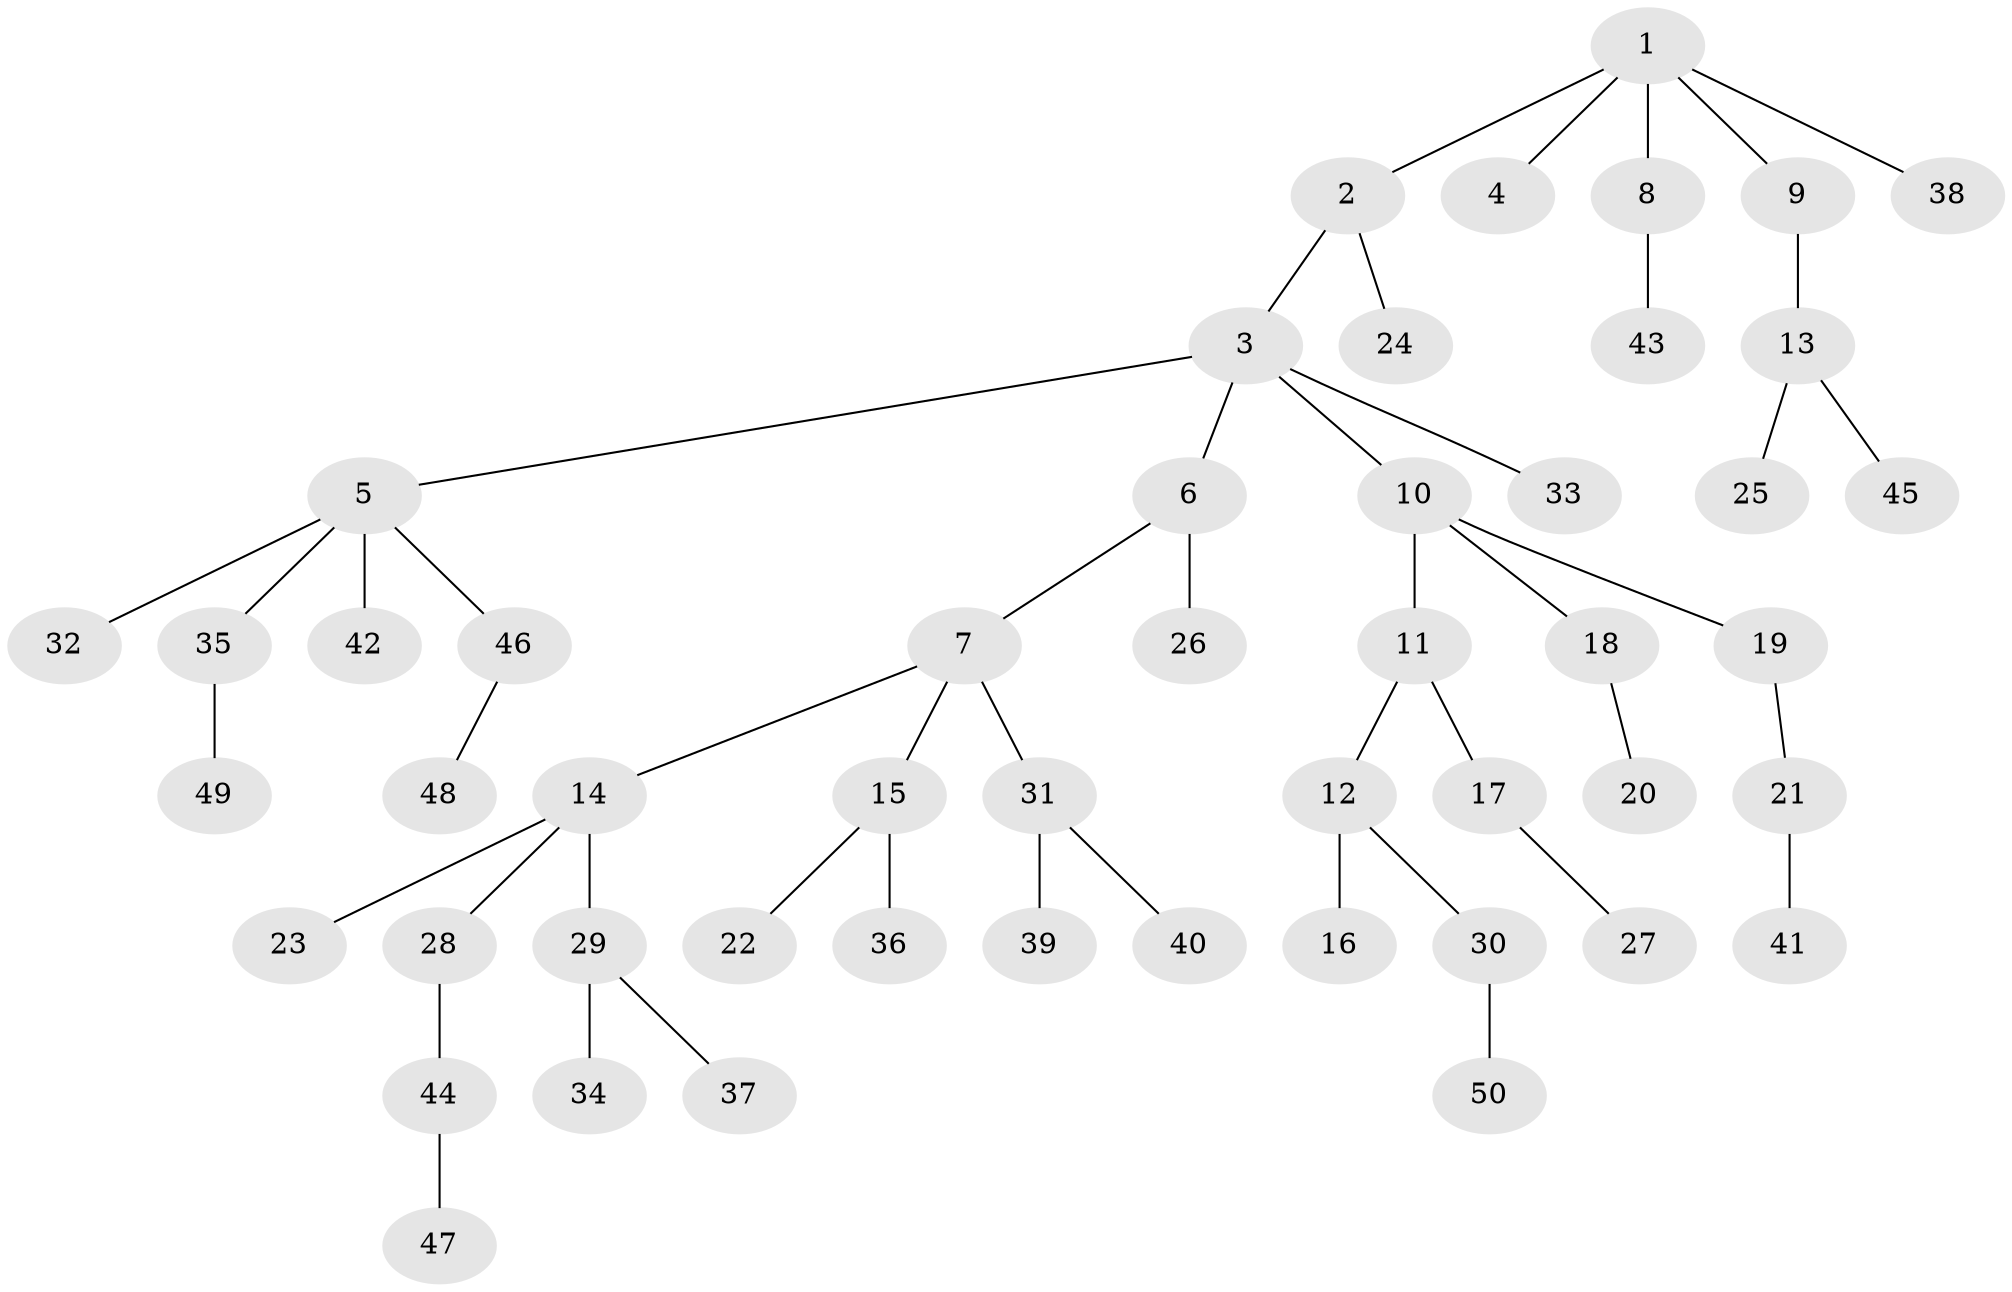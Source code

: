 // coarse degree distribution, {4: 0.09375, 6: 0.03125, 5: 0.0625, 2: 0.125, 1: 0.625, 3: 0.0625}
// Generated by graph-tools (version 1.1) at 2025/42/03/06/25 10:42:03]
// undirected, 50 vertices, 49 edges
graph export_dot {
graph [start="1"]
  node [color=gray90,style=filled];
  1;
  2;
  3;
  4;
  5;
  6;
  7;
  8;
  9;
  10;
  11;
  12;
  13;
  14;
  15;
  16;
  17;
  18;
  19;
  20;
  21;
  22;
  23;
  24;
  25;
  26;
  27;
  28;
  29;
  30;
  31;
  32;
  33;
  34;
  35;
  36;
  37;
  38;
  39;
  40;
  41;
  42;
  43;
  44;
  45;
  46;
  47;
  48;
  49;
  50;
  1 -- 2;
  1 -- 4;
  1 -- 8;
  1 -- 9;
  1 -- 38;
  2 -- 3;
  2 -- 24;
  3 -- 5;
  3 -- 6;
  3 -- 10;
  3 -- 33;
  5 -- 32;
  5 -- 35;
  5 -- 42;
  5 -- 46;
  6 -- 7;
  6 -- 26;
  7 -- 14;
  7 -- 15;
  7 -- 31;
  8 -- 43;
  9 -- 13;
  10 -- 11;
  10 -- 18;
  10 -- 19;
  11 -- 12;
  11 -- 17;
  12 -- 16;
  12 -- 30;
  13 -- 25;
  13 -- 45;
  14 -- 23;
  14 -- 28;
  14 -- 29;
  15 -- 22;
  15 -- 36;
  17 -- 27;
  18 -- 20;
  19 -- 21;
  21 -- 41;
  28 -- 44;
  29 -- 34;
  29 -- 37;
  30 -- 50;
  31 -- 39;
  31 -- 40;
  35 -- 49;
  44 -- 47;
  46 -- 48;
}
